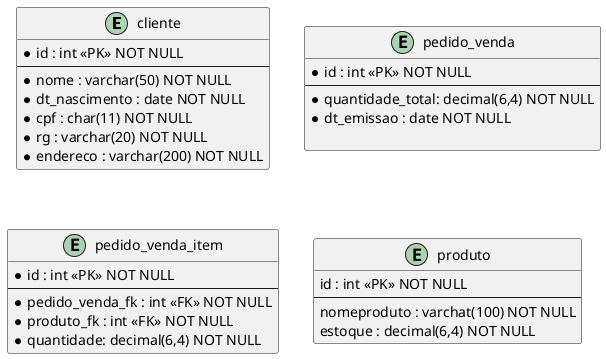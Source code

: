 @startuml marcio_system

entity cliente {
    *id : int <<PK>> NOT NULL
    --
    *nome : varchar(50) NOT NULL
    *dt_nascimento : date NOT NULL
    *cpf : char(11) NOT NULL
    *rg : varchar(20) NOT NULL
    *endereco : varchar(200) NOT NULL
}

entity pedido_venda {
    *id : int <<PK>> NOT NULL
    --
    *quantidade_total: decimal(6,4) NOT NULL
    *dt_emissao : date NOT NULL

}

entity pedido_venda_item {
    *id : int <<PK>> NOT NULL
    --
    *pedido_venda_fk : int <<FK>> NOT NULL
    *produto_fk : int <<FK>> NOT NULL
    *quantidade: decimal(6,4) NOT NULL
}

entity produto {
    id : int <<PK>> NOT NULL
    --
    nomeproduto : varchat(100) NOT NULL
    estoque : decimal(6,4) NOT NULL
}


@enduml

